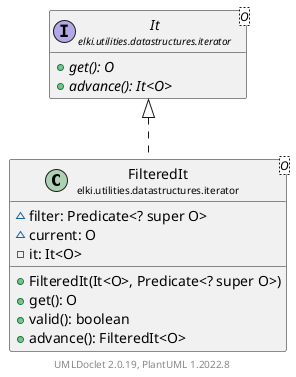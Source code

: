 @startuml
    remove .*\.(Instance|Par|Parameterizer|Factory)$
    set namespaceSeparator none
    hide empty fields
    hide empty methods

    class "<size:14>FilteredIt\n<size:10>elki.utilities.datastructures.iterator" as elki.utilities.datastructures.iterator.FilteredIt<O> [[FilteredIt.html]] {
        ~filter: Predicate<? super O>
        ~current: O
        -it: It<O>
        +FilteredIt(It<O>, Predicate<? super O>)
        +get(): O
        +valid(): boolean
        +advance(): FilteredIt<O>
    }

    interface "<size:14>It\n<size:10>elki.utilities.datastructures.iterator" as elki.utilities.datastructures.iterator.It<O> [[It.html]] {
        {abstract} +get(): O
        {abstract} +advance(): It<O>
    }

    elki.utilities.datastructures.iterator.It <|.. elki.utilities.datastructures.iterator.FilteredIt

    center footer UMLDoclet 2.0.19, PlantUML 1.2022.8
@enduml
